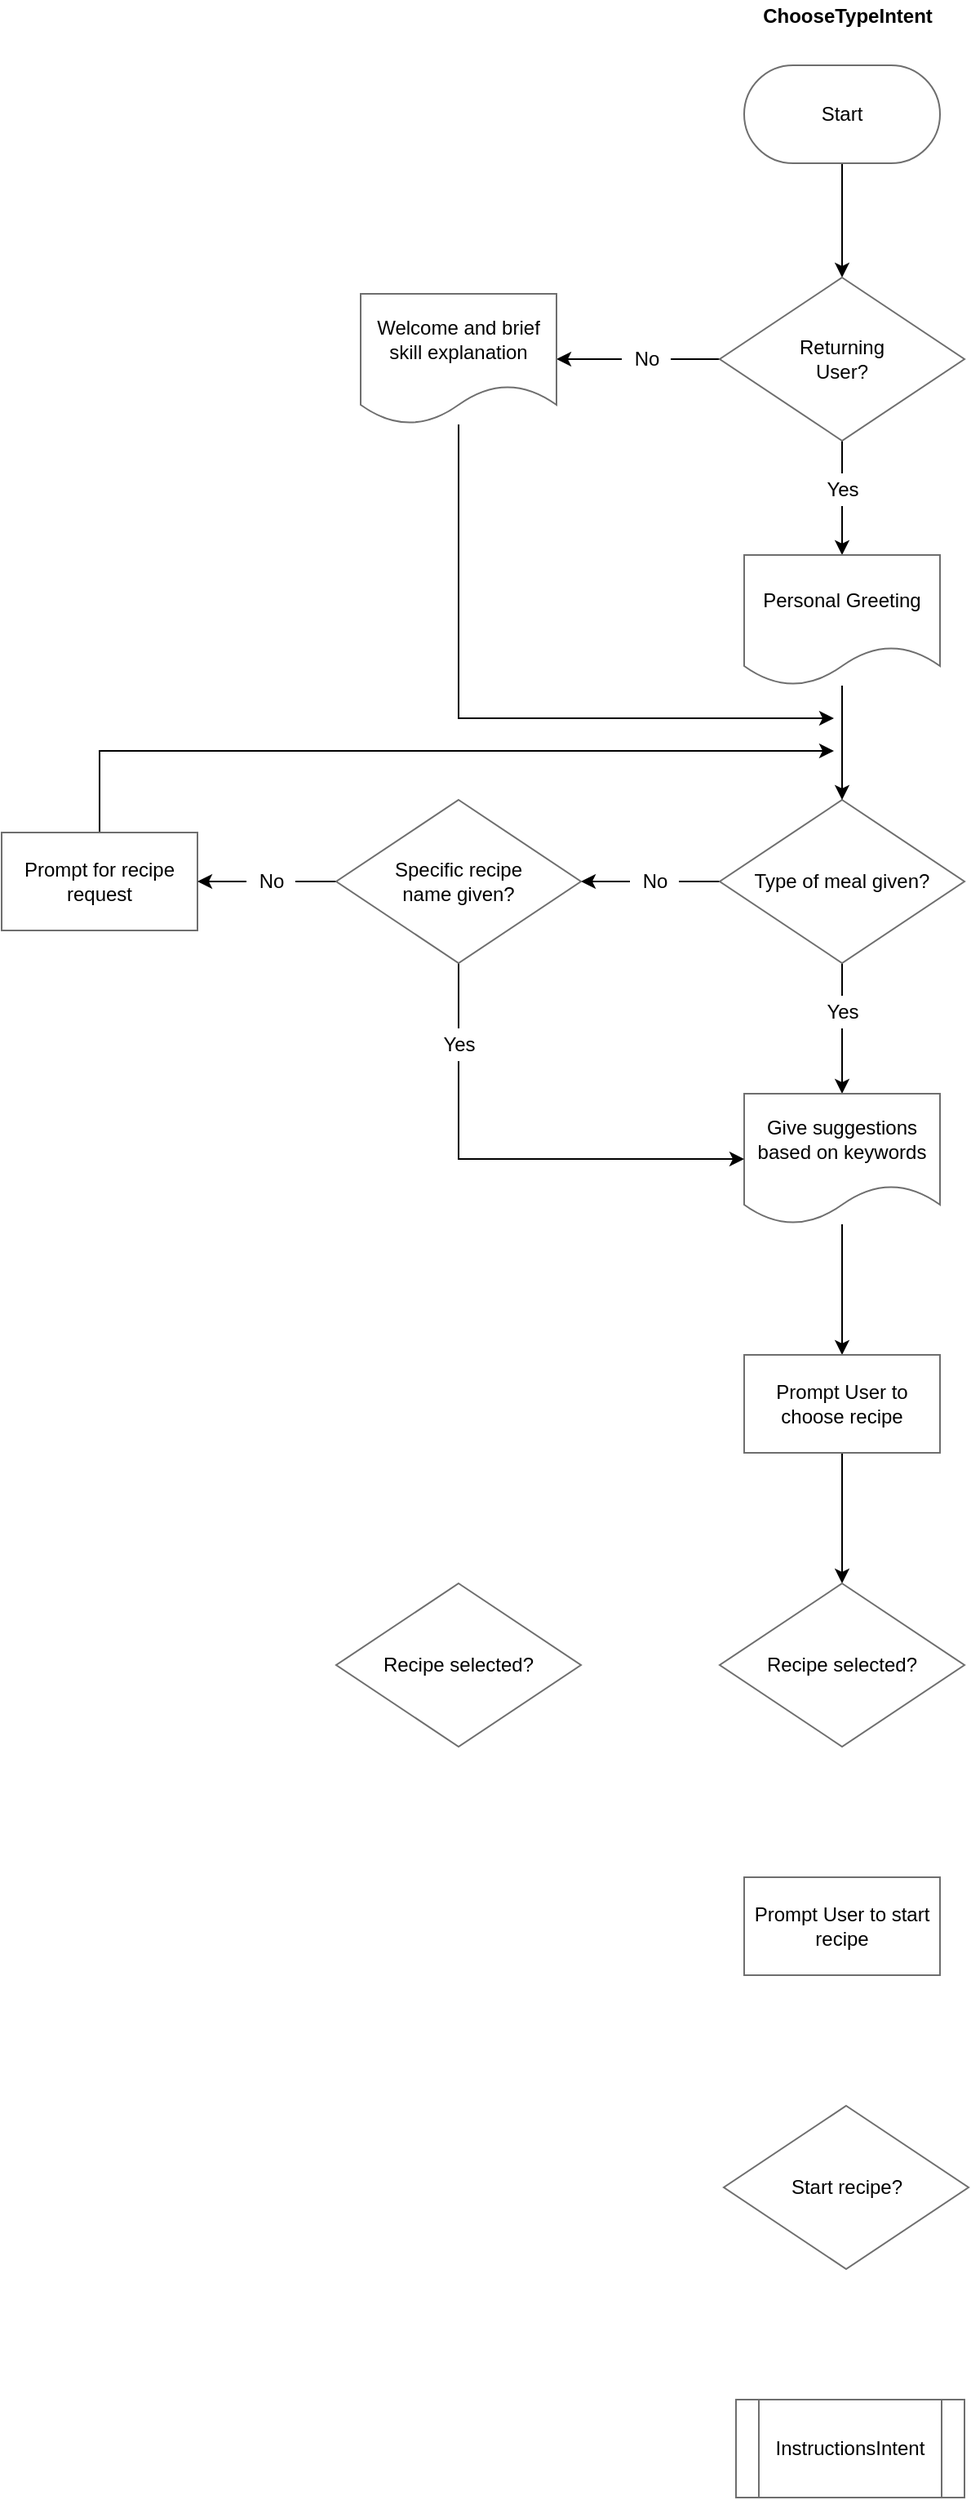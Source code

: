 <mxfile version="13.10.4" type="github">
  <diagram id="aSo_jryYAAWTpokRjIut" name="Page-1">
    <mxGraphModel dx="786" dy="546" grid="1" gridSize="10" guides="1" tooltips="1" connect="1" arrows="1" fold="1" page="1" pageScale="1" pageWidth="1100" pageHeight="1700" math="0" shadow="0">
      <root>
        <mxCell id="0" />
        <mxCell id="1" parent="0" />
        <mxCell id="0P2SKMLdg5sXrYt_FusZ-24" style="edgeStyle=orthogonalEdgeStyle;rounded=0;orthogonalLoop=1;jettySize=auto;html=1;exitX=0.5;exitY=1;exitDx=0;exitDy=0;entryX=0.5;entryY=0;entryDx=0;entryDy=0;" edge="1" parent="1" source="0P2SKMLdg5sXrYt_FusZ-1" target="0P2SKMLdg5sXrYt_FusZ-6">
          <mxGeometry relative="1" as="geometry" />
        </mxCell>
        <mxCell id="0P2SKMLdg5sXrYt_FusZ-1" value="Start" style="rounded=1;whiteSpace=wrap;html=1;arcSize=50;strokeColor=#6E6E6E;" vertex="1" parent="1">
          <mxGeometry x="795" y="100" width="120" height="60" as="geometry" />
        </mxCell>
        <mxCell id="0P2SKMLdg5sXrYt_FusZ-25" style="edgeStyle=orthogonalEdgeStyle;rounded=0;orthogonalLoop=1;jettySize=auto;html=1;exitX=0.5;exitY=1;exitDx=0;exitDy=0;entryX=0.5;entryY=0;entryDx=0;entryDy=0;" edge="1" parent="1" source="0P2SKMLdg5sXrYt_FusZ-6" target="0P2SKMLdg5sXrYt_FusZ-9">
          <mxGeometry relative="1" as="geometry" />
        </mxCell>
        <mxCell id="0P2SKMLdg5sXrYt_FusZ-26" style="edgeStyle=orthogonalEdgeStyle;rounded=0;orthogonalLoop=1;jettySize=auto;html=1;exitX=0;exitY=0.5;exitDx=0;exitDy=0;entryX=1;entryY=0.5;entryDx=0;entryDy=0;" edge="1" parent="1" source="0P2SKMLdg5sXrYt_FusZ-6" target="0P2SKMLdg5sXrYt_FusZ-18">
          <mxGeometry relative="1" as="geometry" />
        </mxCell>
        <mxCell id="0P2SKMLdg5sXrYt_FusZ-6" value="Returning&lt;br&gt;User?" style="rhombus;whiteSpace=wrap;html=1;strokeColor=#6E6E6E;" vertex="1" parent="1">
          <mxGeometry x="780" y="230" width="150" height="100" as="geometry" />
        </mxCell>
        <mxCell id="0P2SKMLdg5sXrYt_FusZ-7" value="&lt;b&gt;ChooseTypeIntent&lt;/b&gt;" style="text;html=1;align=center;verticalAlign=middle;resizable=0;points=[];autosize=1;" vertex="1" parent="1">
          <mxGeometry x="797.5" y="60" width="120" height="20" as="geometry" />
        </mxCell>
        <mxCell id="0P2SKMLdg5sXrYt_FusZ-29" style="edgeStyle=orthogonalEdgeStyle;rounded=0;orthogonalLoop=1;jettySize=auto;html=1;exitX=0;exitY=0.5;exitDx=0;exitDy=0;entryX=1;entryY=0.5;entryDx=0;entryDy=0;" edge="1" parent="1" source="0P2SKMLdg5sXrYt_FusZ-8" target="0P2SKMLdg5sXrYt_FusZ-22">
          <mxGeometry relative="1" as="geometry" />
        </mxCell>
        <mxCell id="0P2SKMLdg5sXrYt_FusZ-41" style="edgeStyle=orthogonalEdgeStyle;rounded=0;orthogonalLoop=1;jettySize=auto;html=1;exitX=0.5;exitY=1;exitDx=0;exitDy=0;entryX=0.5;entryY=0;entryDx=0;entryDy=0;" edge="1" parent="1" source="0P2SKMLdg5sXrYt_FusZ-8" target="0P2SKMLdg5sXrYt_FusZ-12">
          <mxGeometry relative="1" as="geometry" />
        </mxCell>
        <mxCell id="0P2SKMLdg5sXrYt_FusZ-8" value="Type of meal given?" style="rhombus;whiteSpace=wrap;html=1;strokeColor=#6E6E6E;" vertex="1" parent="1">
          <mxGeometry x="780" y="550" width="150" height="100" as="geometry" />
        </mxCell>
        <mxCell id="0P2SKMLdg5sXrYt_FusZ-28" style="edgeStyle=orthogonalEdgeStyle;rounded=0;orthogonalLoop=1;jettySize=auto;html=1;" edge="1" parent="1" source="0P2SKMLdg5sXrYt_FusZ-9" target="0P2SKMLdg5sXrYt_FusZ-8">
          <mxGeometry relative="1" as="geometry" />
        </mxCell>
        <mxCell id="0P2SKMLdg5sXrYt_FusZ-9" value="Personal Greeting" style="shape=document;whiteSpace=wrap;html=1;boundedLbl=1;strokeColor=#6E6E6E;" vertex="1" parent="1">
          <mxGeometry x="795" y="400" width="120" height="80" as="geometry" />
        </mxCell>
        <mxCell id="0P2SKMLdg5sXrYt_FusZ-47" style="edgeStyle=elbowEdgeStyle;rounded=0;orthogonalLoop=1;jettySize=auto;html=1;entryX=0.5;entryY=0;entryDx=0;entryDy=0;" edge="1" parent="1" source="0P2SKMLdg5sXrYt_FusZ-12" target="0P2SKMLdg5sXrYt_FusZ-13">
          <mxGeometry relative="1" as="geometry" />
        </mxCell>
        <mxCell id="0P2SKMLdg5sXrYt_FusZ-12" value="Give suggestions based on keywords" style="shape=document;whiteSpace=wrap;html=1;boundedLbl=1;strokeColor=#6E6E6E;" vertex="1" parent="1">
          <mxGeometry x="795" y="730" width="120" height="80" as="geometry" />
        </mxCell>
        <mxCell id="0P2SKMLdg5sXrYt_FusZ-48" style="edgeStyle=elbowEdgeStyle;rounded=0;orthogonalLoop=1;jettySize=auto;html=1;exitX=0.5;exitY=1;exitDx=0;exitDy=0;entryX=0.5;entryY=0;entryDx=0;entryDy=0;" edge="1" parent="1" source="0P2SKMLdg5sXrYt_FusZ-13" target="0P2SKMLdg5sXrYt_FusZ-14">
          <mxGeometry relative="1" as="geometry" />
        </mxCell>
        <mxCell id="0P2SKMLdg5sXrYt_FusZ-13" value="Prompt User to choose recipe" style="rounded=0;whiteSpace=wrap;html=1;strokeColor=#6E6E6E;" vertex="1" parent="1">
          <mxGeometry x="795" y="890" width="120" height="60" as="geometry" />
        </mxCell>
        <mxCell id="0P2SKMLdg5sXrYt_FusZ-14" value="Recipe selected?" style="rhombus;whiteSpace=wrap;html=1;strokeColor=#6E6E6E;" vertex="1" parent="1">
          <mxGeometry x="780" y="1030" width="150" height="100" as="geometry" />
        </mxCell>
        <mxCell id="0P2SKMLdg5sXrYt_FusZ-15" value="InstructionsIntent" style="shape=process;whiteSpace=wrap;html=1;backgroundOutline=1;strokeColor=#6E6E6E;" vertex="1" parent="1">
          <mxGeometry x="790" y="1530" width="140" height="60" as="geometry" />
        </mxCell>
        <mxCell id="0P2SKMLdg5sXrYt_FusZ-16" value="Prompt User to start recipe" style="rounded=0;whiteSpace=wrap;html=1;strokeColor=#6E6E6E;" vertex="1" parent="1">
          <mxGeometry x="795" y="1210" width="120" height="60" as="geometry" />
        </mxCell>
        <mxCell id="0P2SKMLdg5sXrYt_FusZ-17" value="Start recipe?" style="rhombus;whiteSpace=wrap;html=1;strokeColor=#6E6E6E;" vertex="1" parent="1">
          <mxGeometry x="782.5" y="1350" width="150" height="100" as="geometry" />
        </mxCell>
        <mxCell id="0P2SKMLdg5sXrYt_FusZ-35" style="edgeStyle=orthogonalEdgeStyle;rounded=0;orthogonalLoop=1;jettySize=auto;html=1;" edge="1" parent="1" source="0P2SKMLdg5sXrYt_FusZ-18">
          <mxGeometry relative="1" as="geometry">
            <mxPoint x="850" y="500" as="targetPoint" />
            <mxPoint x="620" y="350" as="sourcePoint" />
            <Array as="points">
              <mxPoint x="620" y="500" />
              <mxPoint x="850" y="500" />
            </Array>
          </mxGeometry>
        </mxCell>
        <mxCell id="0P2SKMLdg5sXrYt_FusZ-18" value="Welcome and brief skill explanation" style="shape=document;whiteSpace=wrap;html=1;boundedLbl=1;strokeColor=#6E6E6E;" vertex="1" parent="1">
          <mxGeometry x="560" y="240" width="120" height="80" as="geometry" />
        </mxCell>
        <mxCell id="0P2SKMLdg5sXrYt_FusZ-44" style="edgeStyle=elbowEdgeStyle;rounded=0;orthogonalLoop=1;jettySize=auto;html=1;exitX=0.5;exitY=0;exitDx=0;exitDy=0;" edge="1" parent="1" source="0P2SKMLdg5sXrYt_FusZ-21">
          <mxGeometry relative="1" as="geometry">
            <mxPoint x="850" y="520" as="targetPoint" />
            <Array as="points">
              <mxPoint x="400" y="550" />
            </Array>
          </mxGeometry>
        </mxCell>
        <mxCell id="0P2SKMLdg5sXrYt_FusZ-21" value="Prompt for recipe request" style="rounded=0;whiteSpace=wrap;html=1;strokeColor=#6E6E6E;" vertex="1" parent="1">
          <mxGeometry x="340" y="570" width="120" height="60" as="geometry" />
        </mxCell>
        <mxCell id="0P2SKMLdg5sXrYt_FusZ-30" style="edgeStyle=orthogonalEdgeStyle;rounded=0;orthogonalLoop=1;jettySize=auto;html=1;exitX=0;exitY=0.5;exitDx=0;exitDy=0;entryX=1;entryY=0.5;entryDx=0;entryDy=0;" edge="1" parent="1" source="0P2SKMLdg5sXrYt_FusZ-22" target="0P2SKMLdg5sXrYt_FusZ-21">
          <mxGeometry relative="1" as="geometry" />
        </mxCell>
        <mxCell id="0P2SKMLdg5sXrYt_FusZ-43" style="edgeStyle=elbowEdgeStyle;rounded=0;orthogonalLoop=1;jettySize=auto;html=1;exitX=0.5;exitY=1;exitDx=0;exitDy=0;entryX=0;entryY=0.5;entryDx=0;entryDy=0;" edge="1" parent="1" source="0P2SKMLdg5sXrYt_FusZ-22" target="0P2SKMLdg5sXrYt_FusZ-12">
          <mxGeometry relative="1" as="geometry">
            <Array as="points">
              <mxPoint x="620" y="700" />
            </Array>
          </mxGeometry>
        </mxCell>
        <mxCell id="0P2SKMLdg5sXrYt_FusZ-22" value="Specific recipe &lt;br&gt;name given?" style="rhombus;whiteSpace=wrap;html=1;strokeColor=#6E6E6E;" vertex="1" parent="1">
          <mxGeometry x="545" y="550" width="150" height="100" as="geometry" />
        </mxCell>
        <mxCell id="0P2SKMLdg5sXrYt_FusZ-23" value="Recipe selected?" style="rhombus;whiteSpace=wrap;html=1;strokeColor=#6E6E6E;" vertex="1" parent="1">
          <mxGeometry x="545" y="1030" width="150" height="100" as="geometry" />
        </mxCell>
        <mxCell id="0P2SKMLdg5sXrYt_FusZ-36" value="Yes" style="text;html=1;align=center;verticalAlign=middle;resizable=0;points=[];autosize=1;fillColor=#ffffff;" vertex="1" parent="1">
          <mxGeometry x="835" y="350" width="40" height="20" as="geometry" />
        </mxCell>
        <mxCell id="0P2SKMLdg5sXrYt_FusZ-37" value="No" style="text;html=1;align=center;verticalAlign=middle;resizable=0;points=[];autosize=1;fillColor=#ffffff;" vertex="1" parent="1">
          <mxGeometry x="720" y="270" width="30" height="20" as="geometry" />
        </mxCell>
        <mxCell id="0P2SKMLdg5sXrYt_FusZ-38" value="No" style="text;html=1;align=center;verticalAlign=middle;resizable=0;points=[];autosize=1;fillColor=#ffffff;" vertex="1" parent="1">
          <mxGeometry x="725" y="590" width="30" height="20" as="geometry" />
        </mxCell>
        <mxCell id="0P2SKMLdg5sXrYt_FusZ-40" value="No" style="text;html=1;align=center;verticalAlign=middle;resizable=0;points=[];autosize=1;fillColor=#ffffff;" vertex="1" parent="1">
          <mxGeometry x="490" y="590" width="30" height="20" as="geometry" />
        </mxCell>
        <mxCell id="0P2SKMLdg5sXrYt_FusZ-45" value="Yes" style="text;html=1;align=center;verticalAlign=middle;resizable=0;points=[];autosize=1;fillColor=#ffffff;" vertex="1" parent="1">
          <mxGeometry x="600" y="690" width="40" height="20" as="geometry" />
        </mxCell>
        <mxCell id="0P2SKMLdg5sXrYt_FusZ-46" value="Yes" style="text;html=1;align=center;verticalAlign=middle;resizable=0;points=[];autosize=1;fillColor=#ffffff;" vertex="1" parent="1">
          <mxGeometry x="835" y="670" width="40" height="20" as="geometry" />
        </mxCell>
      </root>
    </mxGraphModel>
  </diagram>
</mxfile>
